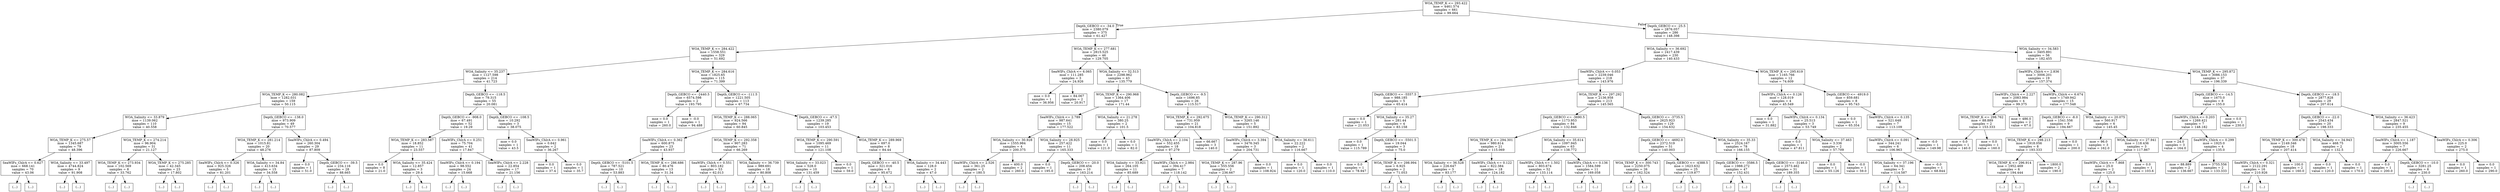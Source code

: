 digraph Tree {
node [shape=box] ;
0 [label="WOA_TEMP_K <= 293.422\nmse = 4461.574\nsamples = 661\nvalue = 99.664"] ;
1 [label="Depth_GEBCO <= -34.0\nmse = 2380.079\nsamples = 375\nvalue = 61.427"] ;
0 -> 1 [labeldistance=2.5, labelangle=45, headlabel="True"] ;
2 [label="WOA_TEMP_K <= 284.422\nmse = 1558.551\nsamples = 329\nvalue = 51.692"] ;
1 -> 2 ;
3 [label="WOA_Salinity <= 35.237\nmse = 1127.598\nsamples = 214\nvalue = 41.723"] ;
2 -> 3 ;
4 [label="WOA_TEMP_K <= 280.082\nmse = 1282.031\nsamples = 159\nvalue = 50.115"] ;
3 -> 4 ;
5 [label="WOA_Salinity <= 33.879\nmse = 1139.062\nsamples = 110\nvalue = 40.558"] ;
4 -> 5 ;
6 [label="WOA_TEMP_K <= 275.57\nmse = 1345.687\nsamples = 79\nvalue = 48.396"] ;
5 -> 6 ;
7 [label="SeaWIFs_ChlrA <= 0.627\nmse = 668.141\nsamples = 70\nvalue = 43.06"] ;
6 -> 7 ;
8 [label="(...)"] ;
7 -> 8 ;
63 [label="(...)"] ;
7 -> 63 ;
96 [label="WOA_Salinity <= 33.497\nmse = 4744.824\nsamples = 9\nvalue = 91.908"] ;
6 -> 96 ;
97 [label="(...)"] ;
96 -> 97 ;
98 [label="(...)"] ;
96 -> 98 ;
113 [label="WOA_TEMP_K <= 274.214\nmse = 96.904\nsamples = 31\nvalue = 21.127"] ;
5 -> 113 ;
114 [label="WOA_TEMP_K <= 273.934\nmse = 102.569\nsamples = 8\nvalue = 33.762"] ;
113 -> 114 ;
115 [label="(...)"] ;
114 -> 115 ;
126 [label="(...)"] ;
114 -> 126 ;
129 [label="WOA_TEMP_K <= 275.285\nmse = 42.345\nsamples = 23\nvalue = 17.802"] ;
113 -> 129 ;
130 [label="(...)"] ;
129 -> 130 ;
147 [label="(...)"] ;
129 -> 147 ;
174 [label="Depth_GEBCO <= -138.0\nmse = 973.909\nsamples = 49\nvalue = 70.577"] ;
4 -> 174 ;
175 [label="WOA_TEMP_K <= 281.214\nmse = 1015.81\nsamples = 20\nvalue = 48.276"] ;
174 -> 175 ;
176 [label="SeaWIFs_ChlrA <= 0.326\nmse = 925.326\nsamples = 5\nvalue = 81.201"] ;
175 -> 176 ;
177 [label="(...)"] ;
176 -> 177 ;
180 [label="(...)"] ;
176 -> 180 ;
185 [label="WOA_Salinity <= 34.84\nmse = 413.634\nsamples = 15\nvalue = 34.558"] ;
175 -> 185 ;
186 [label="(...)"] ;
185 -> 186 ;
203 [label="(...)"] ;
185 -> 203 ;
212 [label="SeaWIFs_ChlrA <= 0.494\nmse = 260.304\nsamples = 29\nvalue = 87.809"] ;
174 -> 212 ;
213 [label="mse = 0.0\nsamples = 1\nvalue = 51.0"] ;
212 -> 213 ;
214 [label="Depth_GEBCO <= -39.5\nmse = 234.116\nsamples = 28\nvalue = 88.665"] ;
212 -> 214 ;
215 [label="(...)"] ;
214 -> 215 ;
248 [label="(...)"] ;
214 -> 248 ;
253 [label="Depth_GEBCO <= -118.5\nmse = 79.315\nsamples = 55\nvalue = 20.081"] ;
3 -> 253 ;
254 [label="Depth_GEBCO <= -908.0\nmse = 67.491\nsamples = 52\nvalue = 19.29"] ;
253 -> 254 ;
255 [label="WOA_TEMP_K <= 283.587\nmse = 18.852\nsamples = 11\nvalue = 23.557"] ;
254 -> 255 ;
256 [label="mse = 0.0\nsamples = 8\nvalue = 21.0"] ;
255 -> 256 ;
257 [label="WOA_Salinity <= 35.424\nmse = 12.857\nsamples = 3\nvalue = 29.4"] ;
255 -> 257 ;
258 [label="(...)"] ;
257 -> 258 ;
261 [label="(...)"] ;
257 -> 261 ;
262 [label="SeaWIFs_ChlrA <= 0.251\nmse = 75.704\nsamples = 41\nvalue = 17.847"] ;
254 -> 262 ;
263 [label="SeaWIFs_ChlrA <= 0.194\nmse = 98.552\nsamples = 24\nvalue = 15.668"] ;
262 -> 263 ;
264 [label="(...)"] ;
263 -> 264 ;
267 [label="(...)"] ;
263 -> 267 ;
284 [label="SeaWIFs_ChlrA <= 2.228\nmse = 22.854\nsamples = 17\nvalue = 21.156"] ;
262 -> 284 ;
285 [label="(...)"] ;
284 -> 285 ;
290 [label="(...)"] ;
284 -> 290 ;
293 [label="Depth_GEBCO <= -108.5\nmse = 10.292\nsamples = 3\nvalue = 38.075"] ;
253 -> 293 ;
294 [label="mse = 0.0\nsamples = 1\nvalue = 43.5"] ;
293 -> 294 ;
295 [label="SeaWIFs_ChlrA <= 0.961\nmse = 0.642\nsamples = 2\nvalue = 36.267"] ;
293 -> 295 ;
296 [label="mse = 0.0\nsamples = 1\nvalue = 37.4"] ;
295 -> 296 ;
297 [label="mse = 0.0\nsamples = 1\nvalue = 35.7"] ;
295 -> 297 ;
298 [label="WOA_TEMP_K <= 284.616\nmse = 1825.65\nsamples = 115\nvalue = 71.399"] ;
2 -> 298 ;
299 [label="Depth_GEBCO <= -2440.5\nmse = 6574.598\nsamples = 2\nvalue = 193.795"] ;
298 -> 299 ;
300 [label="mse = 0.0\nsamples = 1\nvalue = 260.0"] ;
299 -> 300 ;
301 [label="mse = -0.0\nsamples = 1\nvalue = 94.488"] ;
299 -> 301 ;
302 [label="Depth_GEBCO <= -111.5\nmse = 1221.505\nsamples = 113\nvalue = 67.734"] ;
298 -> 302 ;
303 [label="WOA_TEMP_K <= 288.065\nmse = 924.566\nsamples = 94\nvalue = 60.845"] ;
302 -> 303 ;
304 [label="SeaWIFs_ChlrA <= 0.362\nmse = 600.875\nsamples = 23\nvalue = 43.937"] ;
303 -> 304 ;
305 [label="Depth_GEBCO <= -5101.5\nmse = 787.521\nsamples = 10\nvalue = 53.883"] ;
304 -> 305 ;
306 [label="(...)"] ;
305 -> 306 ;
311 [label="(...)"] ;
305 -> 311 ;
320 [label="WOA_TEMP_K <= 286.686\nmse = 80.476\nsamples = 13\nvalue = 31.34"] ;
304 -> 320 ;
321 [label="(...)"] ;
320 -> 321 ;
326 [label="(...)"] ;
320 -> 326 ;
337 [label="WOA_TEMP_K <= 292.358\nmse = 907.283\nsamples = 71\nvalue = 66.269"] ;
303 -> 337 ;
338 [label="SeaWIFs_ChlrA <= 0.551\nmse = 803.182\nsamples = 53\nvalue = 62.013"] ;
337 -> 338 ;
339 [label="(...)"] ;
338 -> 339 ;
412 [label="(...)"] ;
338 -> 412 ;
429 [label="WOA_Salinity <= 36.739\nmse = 989.691\nsamples = 18\nvalue = 80.808"] ;
337 -> 429 ;
430 [label="(...)"] ;
429 -> 430 ;
457 [label="(...)"] ;
429 -> 457 ;
460 [label="Depth_GEBCO <= -47.5\nmse = 1239.285\nsamples = 19\nvalue = 103.453"] ;
302 -> 460 ;
461 [label="WOA_TEMP_K <= 290.591\nmse = 1095.469\nsamples = 11\nvalue = 121.108"] ;
460 -> 461 ;
462 [label="WOA_Salinity <= 33.023\nmse = 528.0\nsamples = 10\nvalue = 131.459"] ;
461 -> 462 ;
463 [label="(...)"] ;
462 -> 463 ;
466 [label="(...)"] ;
462 -> 466 ;
479 [label="mse = 0.0\nsamples = 1\nvalue = 59.0"] ;
461 -> 479 ;
480 [label="WOA_TEMP_K <= 289.969\nmse = 697.0\nsamples = 8\nvalue = 84.44"] ;
460 -> 480 ;
481 [label="Depth_GEBCO <= -40.5\nmse = 321.016\nsamples = 6\nvalue = 95.672"] ;
480 -> 481 ;
482 [label="(...)"] ;
481 -> 482 ;
487 [label="(...)"] ;
481 -> 487 ;
492 [label="WOA_Salinity <= 34.443\nmse = 128.0\nsamples = 2\nvalue = 47.0"] ;
480 -> 492 ;
493 [label="(...)"] ;
492 -> 493 ;
494 [label="(...)"] ;
492 -> 494 ;
495 [label="WOA_TEMP_K <= 277.681\nmse = 2815.525\nsamples = 46\nvalue = 129.705"] ;
1 -> 495 ;
496 [label="SeaWIFs_ChlrA <= 6.065\nmse = 111.285\nsamples = 3\nvalue = 24.926"] ;
495 -> 496 ;
497 [label="mse = 0.0\nsamples = 1\nvalue = 36.956"] ;
496 -> 497 ;
498 [label="mse = 84.067\nsamples = 2\nvalue = 20.917"] ;
496 -> 498 ;
499 [label="WOA_Salinity <= 32.513\nmse = 2298.962\nsamples = 43\nvalue = 135.779"] ;
495 -> 499 ;
500 [label="WOA_TEMP_K <= 290.968\nmse = 1364.406\nsamples = 17\nvalue = 171.44"] ;
499 -> 500 ;
501 [label="SeaWIFs_ChlrA <= 2.789\nmse = 987.641\nsamples = 15\nvalue = 177.522"] ;
500 -> 501 ;
502 [label="WOA_Salinity <= 30.928\nmse = 1555.984\nsamples = 4\nvalue = 200.375"] ;
501 -> 502 ;
503 [label="SeaWIFs_ChlrA <= 2.526\nmse = 361.25\nsamples = 2\nvalue = 180.5"] ;
502 -> 503 ;
504 [label="(...)"] ;
503 -> 504 ;
505 [label="(...)"] ;
503 -> 505 ;
506 [label="mse = 400.0\nsamples = 2\nvalue = 260.0"] ;
502 -> 506 ;
507 [label="WOA_Salinity <= 28.925\nmse = 257.422\nsamples = 11\nvalue = 165.333"] ;
501 -> 507 ;
508 [label="mse = 0.0\nsamples = 1\nvalue = 195.0"] ;
507 -> 508 ;
509 [label="Depth_GEBCO <= -20.0\nmse = 208.454\nsamples = 10\nvalue = 163.214"] ;
507 -> 509 ;
510 [label="(...)"] ;
509 -> 510 ;
513 [label="(...)"] ;
509 -> 513 ;
524 [label="WOA_Salinity <= 21.278\nmse = 380.25\nsamples = 2\nvalue = 101.5"] ;
500 -> 524 ;
525 [label="mse = 0.0\nsamples = 1\nvalue = 121.0"] ;
524 -> 525 ;
526 [label="mse = 0.0\nsamples = 1\nvalue = 82.0"] ;
524 -> 526 ;
527 [label="Depth_GEBCO <= -9.5\nmse = 1696.85\nsamples = 26\nvalue = 115.517"] ;
499 -> 527 ;
528 [label="WOA_TEMP_K <= 292.675\nmse = 731.959\nsamples = 21\nvalue = 104.818"] ;
527 -> 528 ;
529 [label="SeaWIFs_ChlrA <= 2.104\nmse = 552.455\nsamples = 18\nvalue = 97.279"] ;
528 -> 529 ;
530 [label="WOA_Salinity <= 33.921\nmse = 264.105\nsamples = 11\nvalue = 85.689"] ;
529 -> 530 ;
531 [label="(...)"] ;
530 -> 531 ;
536 [label="(...)"] ;
530 -> 536 ;
547 [label="SeaWIFs_ChlrA <= 2.984\nmse = 394.417\nsamples = 7\nvalue = 118.142"] ;
529 -> 547 ;
548 [label="(...)"] ;
547 -> 548 ;
555 [label="(...)"] ;
547 -> 555 ;
560 [label="mse = 66.667\nsamples = 3\nvalue = 140.0"] ;
528 -> 560 ;
561 [label="WOA_TEMP_K <= 290.312\nmse = 3265.146\nsamples = 5\nvalue = 151.892"] ;
527 -> 561 ;
562 [label="SeaWIFs_ChlrA <= 3.394\nmse = 3476.345\nsamples = 3\nvalue = 204.731"] ;
561 -> 562 ;
563 [label="WOA_TEMP_K <= 287.96\nmse = 555.556\nsamples = 2\nvalue = 236.667"] ;
562 -> 563 ;
564 [label="(...)"] ;
563 -> 564 ;
565 [label="(...)"] ;
563 -> 565 ;
566 [label="mse = 0.0\nsamples = 1\nvalue = 108.924"] ;
562 -> 566 ;
567 [label="WOA_Salinity <= 36.611\nmse = 22.222\nsamples = 2\nvalue = 116.667"] ;
561 -> 567 ;
568 [label="mse = 0.0\nsamples = 1\nvalue = 120.0"] ;
567 -> 568 ;
569 [label="mse = 0.0\nsamples = 1\nvalue = 110.0"] ;
567 -> 569 ;
570 [label="Depth_GEBCO <= -25.5\nmse = 2876.057\nsamples = 286\nvalue = 148.398"] ;
0 -> 570 [labeldistance=2.5, labelangle=-45, headlabel="False"] ;
571 [label="WOA_Salinity <= 36.692\nmse = 2417.439\nsamples = 230\nvalue = 140.433"] ;
570 -> 571 ;
572 [label="SeaWIFs_ChlrA <= 0.053\nmse = 2239.046\nsamples = 218\nvalue = 143.976"] ;
571 -> 572 ;
573 [label="Depth_GEBCO <= -5557.5\nmse = 988.185\nsamples = 5\nvalue = 65.414"] ;
572 -> 573 ;
574 [label="mse = 0.0\nsamples = 1\nvalue = 21.053"] ;
573 -> 574 ;
575 [label="WOA_Salinity <= 35.27\nmse = 281.44\nsamples = 4\nvalue = 83.158"] ;
573 -> 575 ;
576 [label="mse = 0.0\nsamples = 1\nvalue = 115.789"] ;
575 -> 576 ;
577 [label="Depth_GEBCO <= -5501.5\nmse = 19.044\nsamples = 3\nvalue = 75.0"] ;
575 -> 577 ;
578 [label="mse = 0.0\nsamples = 1\nvalue = 78.947"] ;
577 -> 578 ;
579 [label="WOA_TEMP_K <= 298.994\nmse = 6.925\nsamples = 2\nvalue = 71.053"] ;
577 -> 579 ;
580 [label="(...)"] ;
579 -> 580 ;
581 [label="(...)"] ;
579 -> 581 ;
582 [label="WOA_TEMP_K <= 297.292\nmse = 2136.958\nsamples = 213\nvalue = 145.565"] ;
572 -> 582 ;
583 [label="Depth_GEBCO <= -3690.5\nmse = 1173.953\nsamples = 84\nvalue = 132.846"] ;
582 -> 583 ;
584 [label="WOA_TEMP_K <= 294.301\nmse = 980.614\nsamples = 21\nvalue = 115.069"] ;
583 -> 584 ;
585 [label="WOA_Salinity <= 36.528\nmse = 226.647\nsamples = 3\nvalue = 83.177"] ;
584 -> 585 ;
586 [label="(...)"] ;
585 -> 586 ;
589 [label="(...)"] ;
585 -> 589 ;
590 [label="SeaWIFs_ChlrA <= 0.122\nmse = 822.384\nsamples = 18\nvalue = 124.182"] ;
584 -> 590 ;
591 [label="(...)"] ;
590 -> 591 ;
600 [label="(...)"] ;
590 -> 600 ;
623 [label="WOA_Salinity <= 35.614\nmse = 1097.945\nsamples = 63\nvalue = 138.772"] ;
583 -> 623 ;
624 [label="SeaWIFs_ChlrA <= 1.502\nmse = 803.674\nsamples = 52\nvalue = 133.114"] ;
623 -> 624 ;
625 [label="(...)"] ;
624 -> 625 ;
680 [label="(...)"] ;
624 -> 680 ;
699 [label="SeaWIFs_ChlrA <= 0.136\nmse = 1584.599\nsamples = 11\nvalue = 169.058"] ;
623 -> 699 ;
700 [label="(...)"] ;
699 -> 700 ;
707 [label="(...)"] ;
699 -> 707 ;
718 [label="Depth_GEBCO <= -3735.5\nmse = 2625.923\nsamples = 129\nvalue = 154.632"] ;
582 -> 718 ;
719 [label="Depth_GEBCO <= -4692.0\nmse = 2372.519\nsamples = 51\nvalue = 140.003"] ;
718 -> 719 ;
720 [label="WOA_TEMP_K <= 300.743\nmse = 2250.075\nsamples = 26\nvalue = 162.524"] ;
719 -> 720 ;
721 [label="(...)"] ;
720 -> 721 ;
746 [label="(...)"] ;
720 -> 746 ;
769 [label="Depth_GEBCO <= -4388.5\nmse = 1623.632\nsamples = 25\nvalue = 119.877"] ;
719 -> 769 ;
770 [label="(...)"] ;
769 -> 770 ;
791 [label="(...)"] ;
769 -> 791 ;
816 [label="WOA_Salinity <= 35.33\nmse = 2524.167\nsamples = 78\nvalue = 166.155"] ;
718 -> 816 ;
817 [label="Depth_GEBCO <= -3586.5\nmse = 1988.272\nsamples = 47\nvalue = 152.431"] ;
816 -> 817 ;
818 [label="(...)"] ;
817 -> 818 ;
827 [label="(...)"] ;
817 -> 827 ;
900 [label="Depth_GEBCO <= -3146.0\nmse = 2573.462\nsamples = 31\nvalue = 189.355"] ;
816 -> 900 ;
901 [label="(...)"] ;
900 -> 901 ;
920 [label="(...)"] ;
900 -> 920 ;
937 [label="WOA_TEMP_K <= 295.619\nmse = 1165.766\nsamples = 12\nvalue = 74.609"] ;
571 -> 937 ;
938 [label="SeaWIFs_ChlrA <= 0.126\nmse = 128.019\nsamples = 4\nvalue = 45.549"] ;
937 -> 938 ;
939 [label="mse = 0.0\nsamples = 1\nvalue = 31.882"] ;
938 -> 939 ;
940 [label="SeaWIFs_ChlrA <= 0.134\nmse = 25.513\nsamples = 3\nvalue = 53.749"] ;
938 -> 940 ;
941 [label="mse = 0.0\nsamples = 1\nvalue = 47.811"] ;
940 -> 941 ;
942 [label="WOA_Salinity <= 37.463\nmse = 3.336\nsamples = 2\nvalue = 57.709"] ;
940 -> 942 ;
943 [label="mse = 0.0\nsamples = 1\nvalue = 55.126"] ;
942 -> 943 ;
944 [label="mse = -0.0\nsamples = 1\nvalue = 59.0"] ;
942 -> 944 ;
945 [label="Depth_GEBCO <= -4919.0\nmse = 859.681\nsamples = 8\nvalue = 95.743"] ;
937 -> 945 ;
946 [label="mse = 0.0\nsamples = 1\nvalue = 65.354"] ;
945 -> 946 ;
947 [label="SeaWIFs_ChlrA <= 0.135\nmse = 521.648\nsamples = 7\nvalue = 113.109"] ;
945 -> 947 ;
948 [label="SeaWIFs_ChlrA <= 0.091\nmse = 344.241\nsamples = 6\nvalue = 106.963"] ;
947 -> 948 ;
949 [label="WOA_Salinity <= 37.196\nmse = 64.341\nsamples = 5\nvalue = 114.587"] ;
948 -> 949 ;
950 [label="(...)"] ;
949 -> 950 ;
955 [label="(...)"] ;
949 -> 955 ;
958 [label="mse = -0.0\nsamples = 1\nvalue = 68.844"] ;
948 -> 958 ;
959 [label="mse = -0.0\nsamples = 1\nvalue = 149.98"] ;
947 -> 959 ;
960 [label="WOA_Salinity <= 34.583\nmse = 3405.891\nsamples = 56\nvalue = 182.455"] ;
570 -> 960 ;
961 [label="SeaWIFs_ChlrA <= 2.836\nmse = 3006.201\nsamples = 19\nvalue = 157.374"] ;
960 -> 961 ;
962 [label="SeaWIFs_ChlrA <= 2.227\nmse = 2083.984\nsamples = 4\nvalue = 99.375"] ;
961 -> 962 ;
963 [label="WOA_TEMP_K <= 298.762\nmse = 88.889\nsamples = 2\nvalue = 153.333"] ;
962 -> 963 ;
964 [label="mse = 0.0\nsamples = 1\nvalue = 140.0"] ;
963 -> 964 ;
965 [label="mse = 0.0\nsamples = 1\nvalue = 160.0"] ;
963 -> 965 ;
966 [label="mse = 486.0\nsamples = 2\nvalue = 67.0"] ;
962 -> 966 ;
967 [label="SeaWIFs_ChlrA <= 6.674\nmse = 1749.942\nsamples = 15\nvalue = 177.548"] ;
961 -> 967 ;
968 [label="Depth_GEBCO <= -8.0\nmse = 1541.556\nsamples = 9\nvalue = 194.667"] ;
967 -> 968 ;
969 [label="WOA_TEMP_K <= 298.213\nmse = 1918.056\nsamples = 8\nvalue = 193.333"] ;
968 -> 969 ;
970 [label="WOA_TEMP_K <= 296.914\nmse = 1952.469\nsamples = 6\nvalue = 194.444"] ;
969 -> 970 ;
971 [label="(...)"] ;
970 -> 971 ;
972 [label="(...)"] ;
970 -> 972 ;
973 [label="mse = 1800.0\nsamples = 2\nvalue = 190.0"] ;
969 -> 973 ;
974 [label="mse = 0.0\nsamples = 1\nvalue = 200.0"] ;
968 -> 974 ;
975 [label="WOA_Salinity <= 20.075\nmse = 560.917\nsamples = 6\nvalue = 145.45"] ;
967 -> 975 ;
976 [label="mse = 96.0\nsamples = 3\nvalue = 162.0"] ;
975 -> 976 ;
977 [label="WOA_Salinity <= 27.941\nmse = 118.436\nsamples = 3\nvalue = 117.867"] ;
975 -> 977 ;
978 [label="SeaWIFs_ChlrA <= 7.868\nmse = 25.0\nsamples = 2\nvalue = 125.0"] ;
977 -> 978 ;
979 [label="(...)"] ;
978 -> 979 ;
980 [label="(...)"] ;
978 -> 980 ;
981 [label="mse = 0.0\nsamples = 1\nvalue = 103.6"] ;
977 -> 981 ;
982 [label="WOA_TEMP_K <= 295.872\nmse = 3086.153\nsamples = 37\nvalue = 196.339"] ;
960 -> 982 ;
983 [label="Depth_GEBCO <= -14.5\nmse = 1675.0\nsamples = 8\nvalue = 155.0"] ;
982 -> 983 ;
984 [label="SeaWIFs_ChlrA <= 0.203\nmse = 1269.421\nsamples = 7\nvalue = 148.182"] ;
983 -> 984 ;
985 [label="mse = 24.0\nsamples = 3\nvalue = 164.0"] ;
984 -> 985 ;
986 [label="SeaWIFs_ChlrA <= 0.299\nmse = 1925.0\nsamples = 4\nvalue = 135.0"] ;
984 -> 986 ;
987 [label="mse = 88.889\nsamples = 2\nvalue = 136.667"] ;
986 -> 987 ;
988 [label="mse = 3755.556\nsamples = 2\nvalue = 133.333"] ;
986 -> 988 ;
989 [label="mse = 0.0\nsamples = 1\nvalue = 230.0"] ;
983 -> 989 ;
990 [label="Depth_GEBCO <= -18.5\nmse = 2877.828\nsamples = 29\nvalue = 207.614"] ;
982 -> 990 ;
991 [label="Depth_GEBCO <= -22.0\nmse = 2543.434\nsamples = 20\nvalue = 198.333"] ;
990 -> 991 ;
992 [label="WOA_TEMP_K <= 300.478\nmse = 2149.346\nsamples = 18\nvalue = 207.414"] ;
991 -> 992 ;
993 [label="SeaWIFs_ChlrA <= 0.321\nmse = 2122.291\nsamples = 16\nvalue = 210.926"] ;
992 -> 993 ;
994 [label="(...)"] ;
993 -> 994 ;
999 [label="(...)"] ;
993 -> 999 ;
1002 [label="mse = 100.0\nsamples = 2\nvalue = 160.0"] ;
992 -> 1002 ;
1003 [label="WOA_Salinity <= 34.943\nmse = 468.75\nsamples = 2\nvalue = 132.5"] ;
991 -> 1003 ;
1004 [label="mse = 0.0\nsamples = 1\nvalue = 120.0"] ;
1003 -> 1004 ;
1005 [label="mse = 0.0\nsamples = 1\nvalue = 170.0"] ;
1003 -> 1005 ;
1006 [label="WOA_Salinity <= 36.423\nmse = 2847.521\nsamples = 9\nvalue = 235.455"] ;
990 -> 1006 ;
1007 [label="SeaWIFs_ChlrA <= 1.187\nmse = 3005.556\nsamples = 7\nvalue = 226.667"] ;
1006 -> 1007 ;
1008 [label="mse = 0.0\nsamples = 1\nvalue = 200.0"] ;
1007 -> 1008 ;
1009 [label="Depth_GEBCO <= -10.0\nmse = 3281.25\nsamples = 6\nvalue = 230.0"] ;
1007 -> 1009 ;
1010 [label="(...)"] ;
1009 -> 1010 ;
1011 [label="(...)"] ;
1009 -> 1011 ;
1012 [label="SeaWIFs_ChlrA <= 0.306\nmse = 225.0\nsamples = 2\nvalue = 275.0"] ;
1006 -> 1012 ;
1013 [label="mse = 0.0\nsamples = 1\nvalue = 260.0"] ;
1012 -> 1013 ;
1014 [label="mse = 0.0\nsamples = 1\nvalue = 290.0"] ;
1012 -> 1014 ;
}